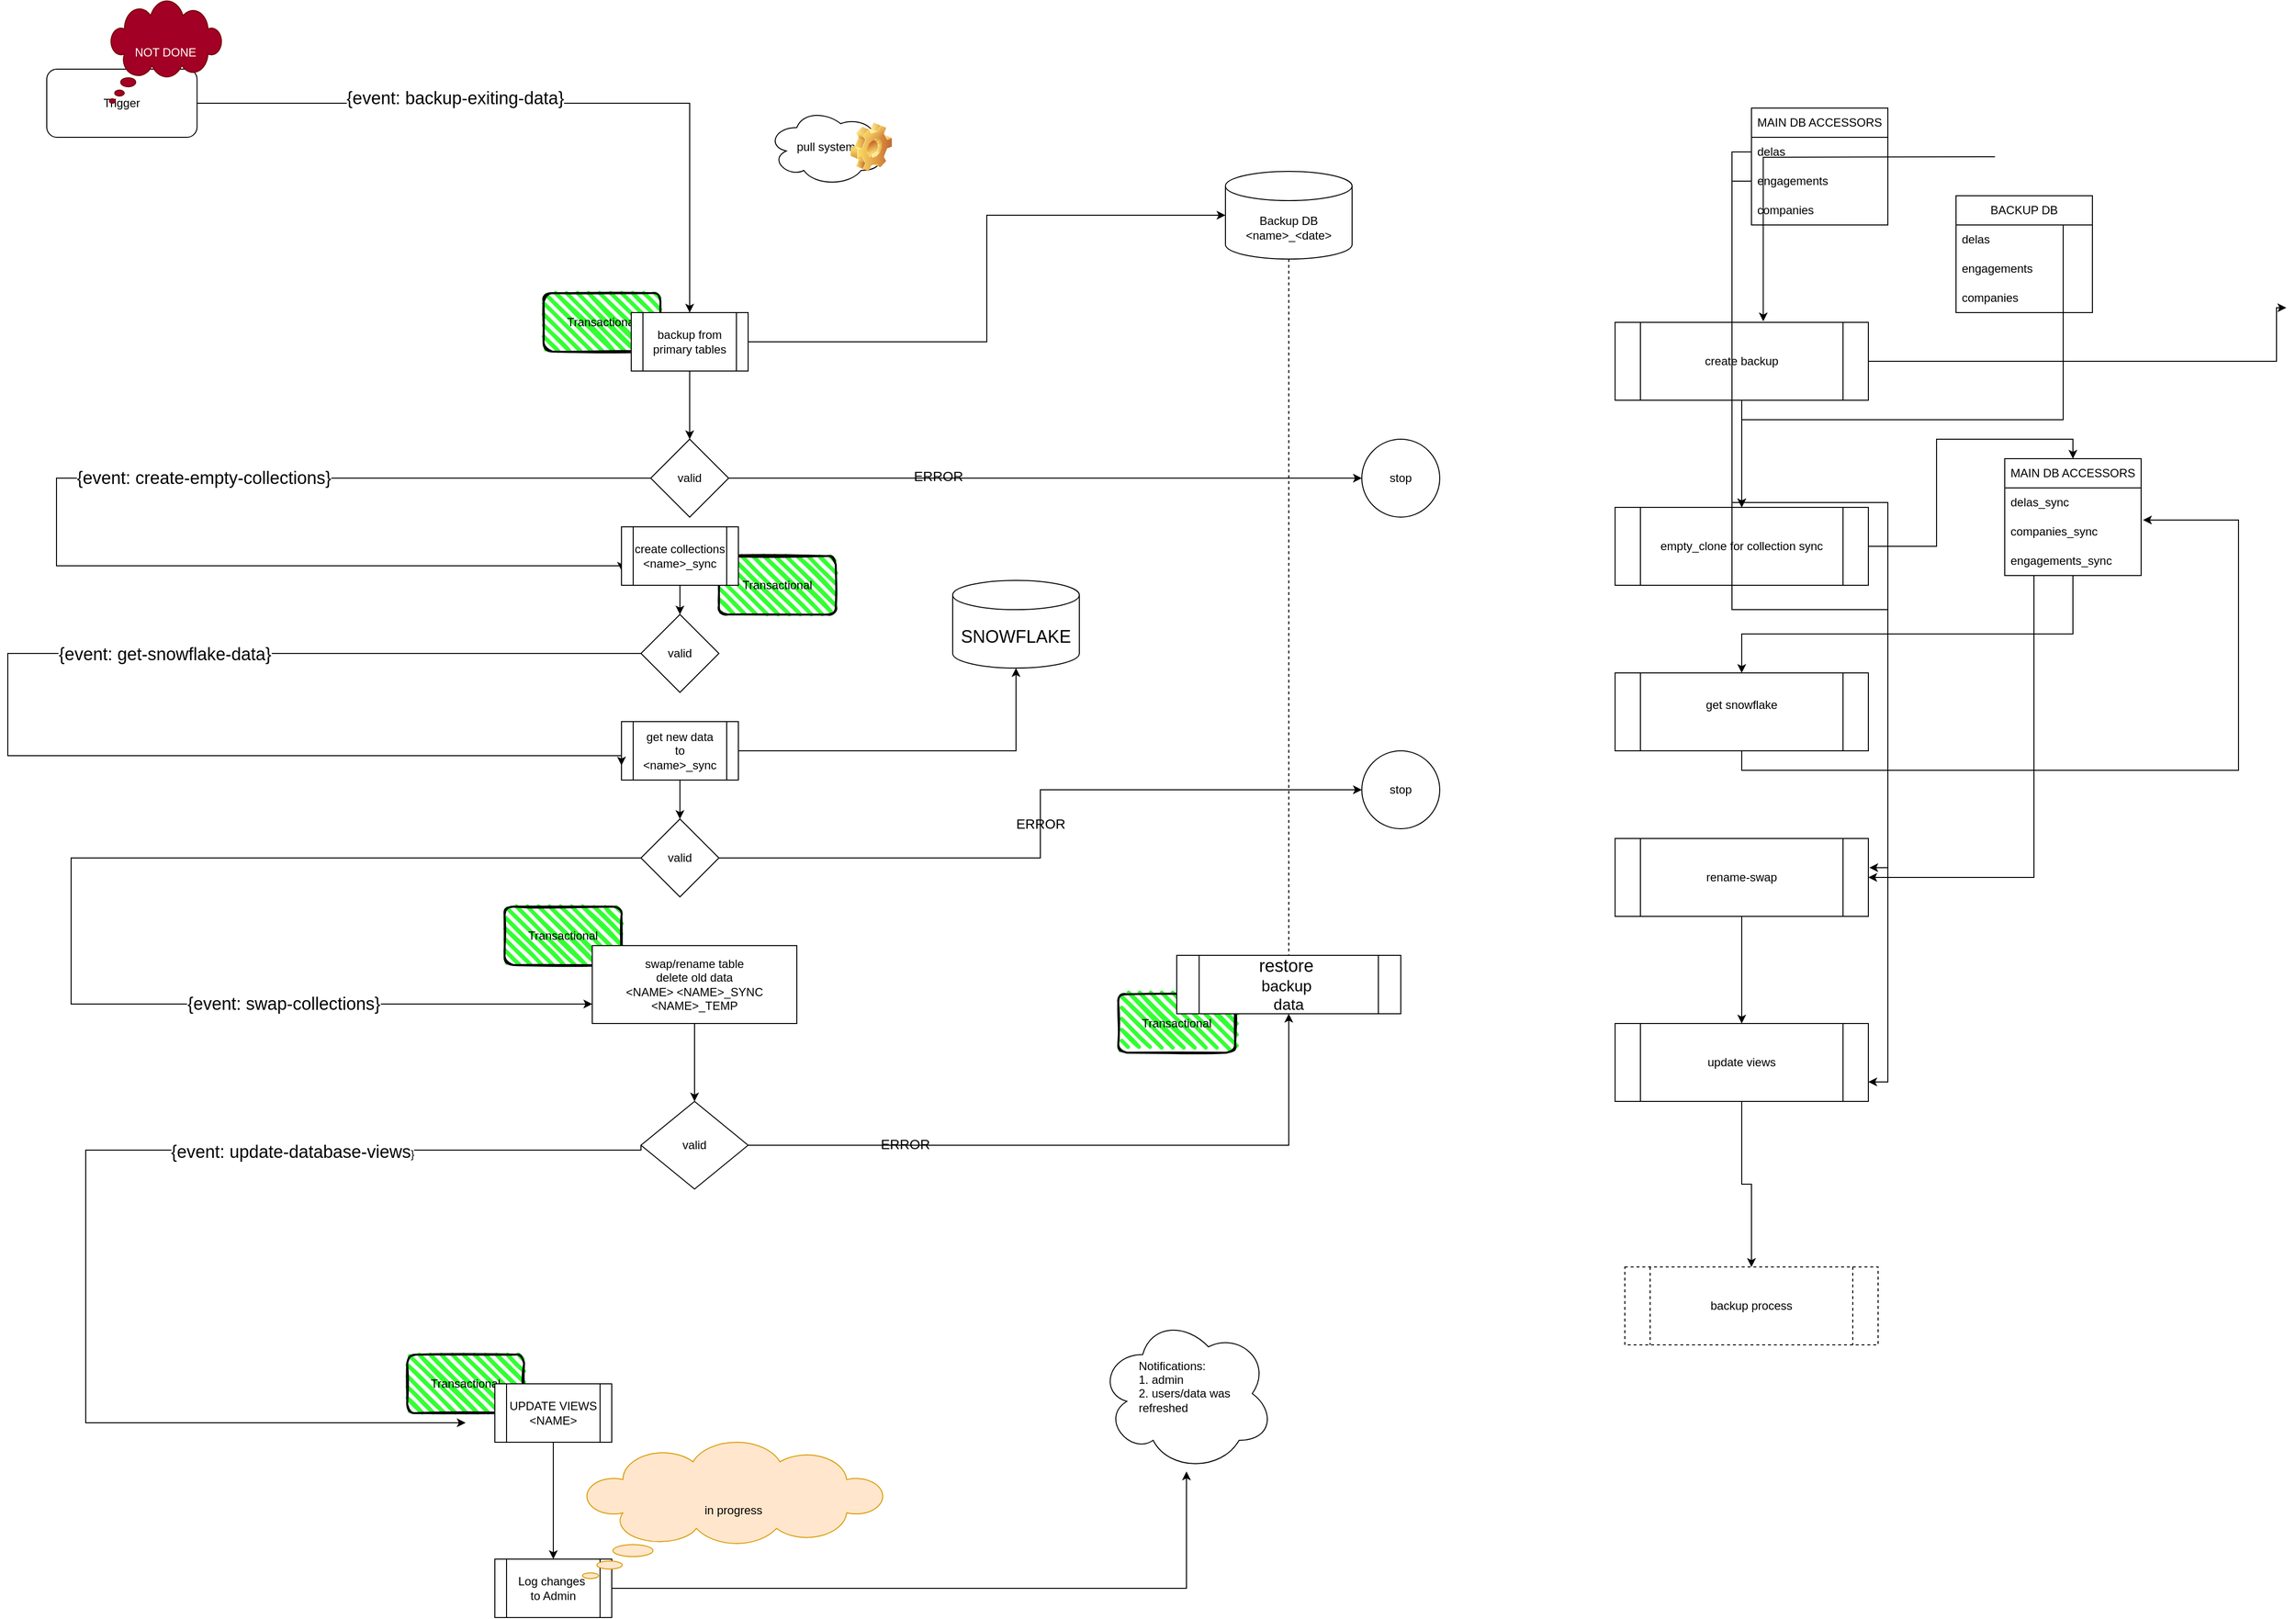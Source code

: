 <mxfile version="26.0.6">
  <diagram id="C5RBs43oDa-KdzZeNtuy" name="Page-1">
    <mxGraphModel dx="1983" dy="1226" grid="1" gridSize="10" guides="1" tooltips="1" connect="1" arrows="1" fold="1" page="0" pageScale="1" pageWidth="583" pageHeight="827" background="none" math="0" shadow="0">
      <root>
        <mxCell id="WIyWlLk6GJQsqaUBKTNV-0" />
        <mxCell id="WIyWlLk6GJQsqaUBKTNV-1" parent="WIyWlLk6GJQsqaUBKTNV-0" />
        <mxCell id="ant7kdXghotzs5DKbowG-34" value="Transactional" style="rounded=1;whiteSpace=wrap;html=1;strokeWidth=2;fillWeight=4;hachureGap=8;hachureAngle=45;fillColor=#33FF33;sketch=1;" vertex="1" parent="WIyWlLk6GJQsqaUBKTNV-1">
          <mxGeometry x="660" y="860" width="120" height="60" as="geometry" />
        </mxCell>
        <mxCell id="ant7kdXghotzs5DKbowG-30" value="Transactional" style="rounded=1;whiteSpace=wrap;html=1;strokeWidth=2;fillWeight=4;hachureGap=8;hachureAngle=45;fillColor=#33FF33;sketch=1;" vertex="1" parent="WIyWlLk6GJQsqaUBKTNV-1">
          <mxGeometry x="70" y="140" width="120" height="60" as="geometry" />
        </mxCell>
        <mxCell id="ant7kdXghotzs5DKbowG-33" value="Transactional" style="rounded=1;whiteSpace=wrap;html=1;strokeWidth=2;fillWeight=4;hachureGap=8;hachureAngle=45;fillColor=#33FF33;sketch=1;" vertex="1" parent="WIyWlLk6GJQsqaUBKTNV-1">
          <mxGeometry x="-70" y="1230" width="120" height="60" as="geometry" />
        </mxCell>
        <mxCell id="ant7kdXghotzs5DKbowG-32" value="Transactional" style="rounded=1;whiteSpace=wrap;html=1;strokeWidth=2;fillWeight=4;hachureGap=8;hachureAngle=45;fillColor=#33FF33;sketch=1;" vertex="1" parent="WIyWlLk6GJQsqaUBKTNV-1">
          <mxGeometry x="30" y="770" width="120" height="60" as="geometry" />
        </mxCell>
        <mxCell id="ZRK5j3wljSKJTThkrk0z-2" style="edgeStyle=orthogonalEdgeStyle;rounded=0;orthogonalLoop=1;jettySize=auto;html=1;entryX=0.5;entryY=0;entryDx=0;entryDy=0;labelBackgroundColor=none;fontColor=default;" parent="WIyWlLk6GJQsqaUBKTNV-1" source="ZRK5j3wljSKJTThkrk0z-0" target="ZRK5j3wljSKJTThkrk0z-3" edge="1">
          <mxGeometry relative="1" as="geometry">
            <mxPoint x="220" y="360" as="targetPoint" />
          </mxGeometry>
        </mxCell>
        <mxCell id="ZRK5j3wljSKJTThkrk0z-20" style="edgeStyle=orthogonalEdgeStyle;rounded=0;orthogonalLoop=1;jettySize=auto;html=1;entryX=0;entryY=0.5;entryDx=0;entryDy=0;entryPerimeter=0;labelBackgroundColor=none;fontColor=default;" parent="WIyWlLk6GJQsqaUBKTNV-1" source="ZRK5j3wljSKJTThkrk0z-0" target="ZRK5j3wljSKJTThkrk0z-21" edge="1">
          <mxGeometry relative="1" as="geometry">
            <mxPoint x="530" y="230" as="targetPoint" />
          </mxGeometry>
        </mxCell>
        <mxCell id="ZRK5j3wljSKJTThkrk0z-0" value="backup from primary tables" style="shape=process;whiteSpace=wrap;html=1;backgroundOutline=1;labelBackgroundColor=none;" parent="WIyWlLk6GJQsqaUBKTNV-1" vertex="1">
          <mxGeometry x="160" y="160" width="120" height="60" as="geometry" />
        </mxCell>
        <mxCell id="ZRK5j3wljSKJTThkrk0z-4" style="edgeStyle=orthogonalEdgeStyle;rounded=0;orthogonalLoop=1;jettySize=auto;html=1;entryX=0;entryY=0.5;entryDx=0;entryDy=0;labelBackgroundColor=none;fontColor=default;" parent="WIyWlLk6GJQsqaUBKTNV-1" source="ZRK5j3wljSKJTThkrk0z-3" target="ZRK5j3wljSKJTThkrk0z-5" edge="1">
          <mxGeometry relative="1" as="geometry">
            <mxPoint x="390" y="400" as="targetPoint" />
          </mxGeometry>
        </mxCell>
        <mxCell id="ZRK5j3wljSKJTThkrk0z-6" value="&lt;font style=&quot;font-size: 14px;&quot;&gt;ERROR&lt;/font&gt;" style="edgeLabel;html=1;align=center;verticalAlign=middle;resizable=0;points=[];labelBackgroundColor=none;" parent="ZRK5j3wljSKJTThkrk0z-4" vertex="1" connectable="0">
          <mxGeometry x="-0.339" y="2" relative="1" as="geometry">
            <mxPoint as="offset" />
          </mxGeometry>
        </mxCell>
        <mxCell id="ant7kdXghotzs5DKbowG-39" style="edgeStyle=orthogonalEdgeStyle;rounded=0;orthogonalLoop=1;jettySize=auto;html=1;entryX=0;entryY=0.75;entryDx=0;entryDy=0;" edge="1" parent="WIyWlLk6GJQsqaUBKTNV-1" source="ZRK5j3wljSKJTThkrk0z-3" target="ant7kdXghotzs5DKbowG-36">
          <mxGeometry relative="1" as="geometry">
            <Array as="points">
              <mxPoint x="-430" y="330" />
              <mxPoint x="-430" y="420" />
              <mxPoint x="150" y="420" />
            </Array>
          </mxGeometry>
        </mxCell>
        <mxCell id="ant7kdXghotzs5DKbowG-40" value="&lt;font style=&quot;font-size: 18px;&quot;&gt;{event: create-empty-collections}&lt;/font&gt;" style="edgeLabel;html=1;align=center;verticalAlign=middle;resizable=0;points=[];" vertex="1" connectable="0" parent="ant7kdXghotzs5DKbowG-39">
          <mxGeometry x="-0.285" relative="1" as="geometry">
            <mxPoint as="offset" />
          </mxGeometry>
        </mxCell>
        <mxCell id="ZRK5j3wljSKJTThkrk0z-3" value="valid" style="rhombus;whiteSpace=wrap;html=1;labelBackgroundColor=none;" parent="WIyWlLk6GJQsqaUBKTNV-1" vertex="1">
          <mxGeometry x="180" y="290" width="80" height="80" as="geometry" />
        </mxCell>
        <mxCell id="ZRK5j3wljSKJTThkrk0z-5" value="stop" style="ellipse;whiteSpace=wrap;html=1;aspect=fixed;labelBackgroundColor=none;" parent="WIyWlLk6GJQsqaUBKTNV-1" vertex="1">
          <mxGeometry x="910" y="290" width="80" height="80" as="geometry" />
        </mxCell>
        <mxCell id="ZRK5j3wljSKJTThkrk0z-11" value="" style="edgeStyle=orthogonalEdgeStyle;rounded=0;orthogonalLoop=1;jettySize=auto;html=1;labelBackgroundColor=none;fontColor=default;" parent="WIyWlLk6GJQsqaUBKTNV-1" edge="1">
          <mxGeometry relative="1" as="geometry">
            <mxPoint x="220" y="510" as="sourcePoint" />
          </mxGeometry>
        </mxCell>
        <mxCell id="ZRK5j3wljSKJTThkrk0z-13" value="stop" style="ellipse;whiteSpace=wrap;html=1;labelBackgroundColor=none;" parent="WIyWlLk6GJQsqaUBKTNV-1" vertex="1">
          <mxGeometry x="910" y="610" width="80" height="80" as="geometry" />
        </mxCell>
        <mxCell id="ZRK5j3wljSKJTThkrk0z-25" value="" style="edgeStyle=orthogonalEdgeStyle;rounded=0;orthogonalLoop=1;jettySize=auto;html=1;labelBackgroundColor=none;fontColor=default;" parent="WIyWlLk6GJQsqaUBKTNV-1" source="ZRK5j3wljSKJTThkrk0z-17" target="ZRK5j3wljSKJTThkrk0z-24" edge="1">
          <mxGeometry relative="1" as="geometry" />
        </mxCell>
        <mxCell id="ZRK5j3wljSKJTThkrk0z-43" style="edgeStyle=orthogonalEdgeStyle;rounded=0;orthogonalLoop=1;jettySize=auto;html=1;labelBackgroundColor=none;fontColor=default;" parent="WIyWlLk6GJQsqaUBKTNV-1" source="ZRK5j3wljSKJTThkrk0z-17" target="ZRK5j3wljSKJTThkrk0z-42" edge="1">
          <mxGeometry relative="1" as="geometry" />
        </mxCell>
        <mxCell id="ZRK5j3wljSKJTThkrk0z-17" value="get new data&lt;div&gt;to&lt;br&gt;&lt;div&gt;&amp;lt;name&amp;gt;_sync&lt;/div&gt;&lt;/div&gt;" style="shape=process;whiteSpace=wrap;html=1;backgroundOutline=1;labelBackgroundColor=none;" parent="WIyWlLk6GJQsqaUBKTNV-1" vertex="1">
          <mxGeometry x="150" y="580" width="120" height="60" as="geometry" />
        </mxCell>
        <mxCell id="ZRK5j3wljSKJTThkrk0z-29" style="edgeStyle=orthogonalEdgeStyle;rounded=0;orthogonalLoop=1;jettySize=auto;html=1;entryX=0.5;entryY=0;entryDx=0;entryDy=0;endArrow=none;endFill=0;dashed=1;labelBackgroundColor=none;fontColor=default;" parent="WIyWlLk6GJQsqaUBKTNV-1" source="ZRK5j3wljSKJTThkrk0z-21" target="ZRK5j3wljSKJTThkrk0z-27" edge="1">
          <mxGeometry relative="1" as="geometry" />
        </mxCell>
        <mxCell id="ZRK5j3wljSKJTThkrk0z-21" value="Backup DB&lt;div&gt;&amp;lt;name&amp;gt;_&amp;lt;date&amp;gt;&lt;/div&gt;" style="shape=cylinder3;whiteSpace=wrap;html=1;boundedLbl=1;backgroundOutline=1;size=15;labelBackgroundColor=none;" parent="WIyWlLk6GJQsqaUBKTNV-1" vertex="1">
          <mxGeometry x="770" y="15" width="130" height="90" as="geometry" />
        </mxCell>
        <mxCell id="ZRK5j3wljSKJTThkrk0z-26" value="&lt;font style=&quot;font-size: 14px;&quot;&gt;ERROR&lt;/font&gt;" style="edgeStyle=orthogonalEdgeStyle;rounded=0;orthogonalLoop=1;jettySize=auto;html=1;labelBackgroundColor=none;fontColor=default;" parent="WIyWlLk6GJQsqaUBKTNV-1" source="ZRK5j3wljSKJTThkrk0z-24" target="ZRK5j3wljSKJTThkrk0z-13" edge="1">
          <mxGeometry relative="1" as="geometry">
            <mxPoint x="400" y="910" as="targetPoint" />
          </mxGeometry>
        </mxCell>
        <mxCell id="ZRK5j3wljSKJTThkrk0z-24" value="valid" style="rhombus;whiteSpace=wrap;html=1;labelBackgroundColor=none;" parent="WIyWlLk6GJQsqaUBKTNV-1" vertex="1">
          <mxGeometry x="170" y="680" width="80" height="80" as="geometry" />
        </mxCell>
        <mxCell id="ZRK5j3wljSKJTThkrk0z-27" value="&lt;font style=&quot;font-size: 18px;&quot;&gt;restore&amp;nbsp;&lt;/font&gt;&lt;div&gt;&lt;font size=&quot;3&quot;&gt;backup&amp;nbsp;&lt;/font&gt;&lt;/div&gt;&lt;div&gt;&lt;font size=&quot;3&quot;&gt;data&lt;/font&gt;&lt;/div&gt;" style="shape=process;whiteSpace=wrap;html=1;backgroundOutline=1;labelBackgroundColor=none;" parent="WIyWlLk6GJQsqaUBKTNV-1" vertex="1">
          <mxGeometry x="720" y="820" width="230" height="60" as="geometry" />
        </mxCell>
        <mxCell id="ZRK5j3wljSKJTThkrk0z-28" style="edgeStyle=orthogonalEdgeStyle;rounded=0;orthogonalLoop=1;jettySize=auto;html=1;exitX=0.5;exitY=1;exitDx=0;exitDy=0;exitPerimeter=0;labelBackgroundColor=none;fontColor=default;" parent="WIyWlLk6GJQsqaUBKTNV-1" source="ZRK5j3wljSKJTThkrk0z-21" target="ZRK5j3wljSKJTThkrk0z-21" edge="1">
          <mxGeometry relative="1" as="geometry" />
        </mxCell>
        <mxCell id="ZRK5j3wljSKJTThkrk0z-39" style="edgeStyle=orthogonalEdgeStyle;rounded=0;orthogonalLoop=1;jettySize=auto;html=1;labelBackgroundColor=none;fontColor=default;" parent="WIyWlLk6GJQsqaUBKTNV-1" source="ZRK5j3wljSKJTThkrk0z-31" target="ZRK5j3wljSKJTThkrk0z-38" edge="1">
          <mxGeometry relative="1" as="geometry" />
        </mxCell>
        <mxCell id="ZRK5j3wljSKJTThkrk0z-31" value="Log changes&amp;nbsp;&lt;div&gt;to Admin&lt;/div&gt;" style="shape=process;whiteSpace=wrap;html=1;backgroundOutline=1;labelBackgroundColor=none;" parent="WIyWlLk6GJQsqaUBKTNV-1" vertex="1">
          <mxGeometry x="20" y="1440" width="120" height="60" as="geometry" />
        </mxCell>
        <mxCell id="ZRK5j3wljSKJTThkrk0z-34" style="edgeStyle=orthogonalEdgeStyle;rounded=0;orthogonalLoop=1;jettySize=auto;html=1;entryX=0.5;entryY=0;entryDx=0;entryDy=0;labelBackgroundColor=none;fontColor=default;" parent="WIyWlLk6GJQsqaUBKTNV-1" source="ZRK5j3wljSKJTThkrk0z-33" target="ZRK5j3wljSKJTThkrk0z-31" edge="1">
          <mxGeometry relative="1" as="geometry" />
        </mxCell>
        <mxCell id="ZRK5j3wljSKJTThkrk0z-33" value="UPDATE VIEWS&lt;div&gt;&amp;lt;NAME&amp;gt;&lt;/div&gt;" style="shape=process;whiteSpace=wrap;html=1;backgroundOutline=1;labelBackgroundColor=none;" parent="WIyWlLk6GJQsqaUBKTNV-1" vertex="1">
          <mxGeometry x="20" y="1260" width="120" height="60" as="geometry" />
        </mxCell>
        <mxCell id="ZRK5j3wljSKJTThkrk0z-38" value="&lt;blockquote style=&quot;margin: 0 0 0 40px; border: none; padding: 0px;&quot;&gt;&lt;div style=&quot;text-align: left;&quot;&gt;Notifications:&lt;/div&gt;&lt;div style=&quot;text-align: left;&quot;&gt;1. admin&lt;/div&gt;&lt;div style=&quot;text-align: left;&quot;&gt;2. users/data was refreshed&lt;/div&gt;&lt;/blockquote&gt;&lt;div&gt;&lt;br&gt;&lt;/div&gt;" style="ellipse;shape=cloud;whiteSpace=wrap;html=1;labelBackgroundColor=none;" parent="WIyWlLk6GJQsqaUBKTNV-1" vertex="1">
          <mxGeometry x="640" y="1190" width="180" height="160" as="geometry" />
        </mxCell>
        <mxCell id="ZRK5j3wljSKJTThkrk0z-42" value="&lt;font style=&quot;font-size: 18px;&quot;&gt;SNOWFLAKE&lt;/font&gt;" style="shape=cylinder3;whiteSpace=wrap;html=1;boundedLbl=1;backgroundOutline=1;size=15;labelBackgroundColor=none;" parent="WIyWlLk6GJQsqaUBKTNV-1" vertex="1">
          <mxGeometry x="490" y="435" width="130" height="90" as="geometry" />
        </mxCell>
        <mxCell id="ZRK5j3wljSKJTThkrk0z-45" value="pull system" style="ellipse;shape=cloud;whiteSpace=wrap;html=1;labelBackgroundColor=none;" parent="WIyWlLk6GJQsqaUBKTNV-1" vertex="1">
          <mxGeometry x="300" y="-50" width="120" height="80" as="geometry" />
        </mxCell>
        <mxCell id="ZRK5j3wljSKJTThkrk0z-44" value="" style="shape=image;html=1;verticalLabelPosition=bottom;verticalAlign=top;imageAspect=1;aspect=fixed;image=img/clipart/Gear_128x128.png;labelBackgroundColor=none;" parent="WIyWlLk6GJQsqaUBKTNV-1" vertex="1">
          <mxGeometry x="385" y="-35" width="42.62" height="50" as="geometry" />
        </mxCell>
        <mxCell id="ZRK5j3wljSKJTThkrk0z-54" value="" style="edgeStyle=orthogonalEdgeStyle;rounded=0;orthogonalLoop=1;jettySize=auto;html=1;labelBackgroundColor=none;fontColor=default;" parent="WIyWlLk6GJQsqaUBKTNV-1" source="ZRK5j3wljSKJTThkrk0z-50" target="ZRK5j3wljSKJTThkrk0z-53" edge="1">
          <mxGeometry relative="1" as="geometry" />
        </mxCell>
        <mxCell id="ZRK5j3wljSKJTThkrk0z-50" value="swap/rename table&lt;div&gt;delete old data&lt;/div&gt;&lt;div&gt;&amp;lt;NAME&amp;gt; &amp;lt;NAME&amp;gt;_SYNC &amp;lt;NAME&amp;gt;_TEMP&lt;/div&gt;" style="whiteSpace=wrap;html=1;labelBackgroundColor=none;" parent="WIyWlLk6GJQsqaUBKTNV-1" vertex="1">
          <mxGeometry x="120" y="810" width="210" height="80" as="geometry" />
        </mxCell>
        <mxCell id="ZRK5j3wljSKJTThkrk0z-55" style="edgeStyle=orthogonalEdgeStyle;rounded=0;orthogonalLoop=1;jettySize=auto;html=1;entryX=0.5;entryY=1;entryDx=0;entryDy=0;labelBackgroundColor=none;fontColor=default;" parent="WIyWlLk6GJQsqaUBKTNV-1" source="ZRK5j3wljSKJTThkrk0z-53" target="ZRK5j3wljSKJTThkrk0z-27" edge="1">
          <mxGeometry relative="1" as="geometry" />
        </mxCell>
        <mxCell id="ZRK5j3wljSKJTThkrk0z-57" value="&lt;font style=&quot;font-size: 14px;&quot;&gt;ERROR&lt;/font&gt;" style="edgeLabel;html=1;align=center;verticalAlign=middle;resizable=0;points=[];labelBackgroundColor=none;" parent="ZRK5j3wljSKJTThkrk0z-55" vertex="1" connectable="0">
          <mxGeometry x="-0.535" y="1" relative="1" as="geometry">
            <mxPoint as="offset" />
          </mxGeometry>
        </mxCell>
        <mxCell id="ant7kdXghotzs5DKbowG-27" style="edgeStyle=orthogonalEdgeStyle;rounded=0;orthogonalLoop=1;jettySize=auto;html=1;exitX=0;exitY=0.5;exitDx=0;exitDy=0;" edge="1" parent="WIyWlLk6GJQsqaUBKTNV-1" source="ZRK5j3wljSKJTThkrk0z-53">
          <mxGeometry relative="1" as="geometry">
            <mxPoint x="150" y="1020" as="sourcePoint" />
            <mxPoint x="-10" y="1300" as="targetPoint" />
            <Array as="points">
              <mxPoint x="-400" y="1020" />
              <mxPoint x="-400" y="1300" />
            </Array>
          </mxGeometry>
        </mxCell>
        <mxCell id="ant7kdXghotzs5DKbowG-28" value="&lt;font style=&quot;font-size: 18px;&quot;&gt;{event: update-database-views&lt;/font&gt;}" style="edgeLabel;html=1;align=center;verticalAlign=middle;resizable=0;points=[];" vertex="1" connectable="0" parent="ant7kdXghotzs5DKbowG-27">
          <mxGeometry x="-0.416" y="2" relative="1" as="geometry">
            <mxPoint as="offset" />
          </mxGeometry>
        </mxCell>
        <mxCell id="ZRK5j3wljSKJTThkrk0z-53" value="valid" style="rhombus;whiteSpace=wrap;html=1;labelBackgroundColor=none;" parent="WIyWlLk6GJQsqaUBKTNV-1" vertex="1">
          <mxGeometry x="170" y="970" width="110" height="90" as="geometry" />
        </mxCell>
        <mxCell id="C-GdJFwpa_Lm7cTs0JsF-9" value="in progress" style="whiteSpace=wrap;html=1;shape=mxgraph.basic.cloud_callout;fillColor=#ffe6cc;strokeColor=#d79b00;" parent="WIyWlLk6GJQsqaUBKTNV-1" vertex="1">
          <mxGeometry x="110" y="1320" width="310" height="140" as="geometry" />
        </mxCell>
        <mxCell id="SlLGlt2KNf9iwWMNFsrn-13" style="edgeStyle=orthogonalEdgeStyle;rounded=0;orthogonalLoop=1;jettySize=auto;html=1;" parent="WIyWlLk6GJQsqaUBKTNV-1" source="SlLGlt2KNf9iwWMNFsrn-2" target="SlLGlt2KNf9iwWMNFsrn-8" edge="1">
          <mxGeometry relative="1" as="geometry" />
        </mxCell>
        <mxCell id="SlLGlt2KNf9iwWMNFsrn-2" value="create backup" style="shape=process;whiteSpace=wrap;html=1;backgroundOutline=1;" parent="WIyWlLk6GJQsqaUBKTNV-1" vertex="1">
          <mxGeometry x="1170" y="170" width="260" height="80" as="geometry" />
        </mxCell>
        <mxCell id="SlLGlt2KNf9iwWMNFsrn-39" style="edgeStyle=orthogonalEdgeStyle;rounded=0;orthogonalLoop=1;jettySize=auto;html=1;" parent="WIyWlLk6GJQsqaUBKTNV-1" target="SlLGlt2KNf9iwWMNFsrn-8" edge="1">
          <mxGeometry relative="1" as="geometry">
            <Array as="points">
              <mxPoint x="1630" y="270" />
              <mxPoint x="1300" y="270" />
            </Array>
            <mxPoint x="1630" y="60" as="sourcePoint" />
          </mxGeometry>
        </mxCell>
        <mxCell id="SlLGlt2KNf9iwWMNFsrn-3" value="MAIN DB ACCESSORS" style="swimlane;fontStyle=0;childLayout=stackLayout;horizontal=1;startSize=30;horizontalStack=0;resizeParent=1;resizeParentMax=0;resizeLast=0;collapsible=1;marginBottom=0;whiteSpace=wrap;html=1;" parent="WIyWlLk6GJQsqaUBKTNV-1" vertex="1">
          <mxGeometry x="1310" y="-50" width="140" height="120" as="geometry" />
        </mxCell>
        <mxCell id="SlLGlt2KNf9iwWMNFsrn-4" value="delas" style="text;strokeColor=none;fillColor=none;align=left;verticalAlign=middle;spacingLeft=4;spacingRight=4;overflow=hidden;points=[[0,0.5],[1,0.5]];portConstraint=eastwest;rotatable=0;whiteSpace=wrap;html=1;" parent="SlLGlt2KNf9iwWMNFsrn-3" vertex="1">
          <mxGeometry y="30" width="140" height="30" as="geometry" />
        </mxCell>
        <mxCell id="SlLGlt2KNf9iwWMNFsrn-5" value="engagements" style="text;strokeColor=none;fillColor=none;align=left;verticalAlign=middle;spacingLeft=4;spacingRight=4;overflow=hidden;points=[[0,0.5],[1,0.5]];portConstraint=eastwest;rotatable=0;whiteSpace=wrap;html=1;" parent="SlLGlt2KNf9iwWMNFsrn-3" vertex="1">
          <mxGeometry y="60" width="140" height="30" as="geometry" />
        </mxCell>
        <mxCell id="SlLGlt2KNf9iwWMNFsrn-6" value="companies" style="text;strokeColor=none;fillColor=none;align=left;verticalAlign=middle;spacingLeft=4;spacingRight=4;overflow=hidden;points=[[0,0.5],[1,0.5]];portConstraint=eastwest;rotatable=0;whiteSpace=wrap;html=1;" parent="SlLGlt2KNf9iwWMNFsrn-3" vertex="1">
          <mxGeometry y="90" width="140" height="30" as="geometry" />
        </mxCell>
        <mxCell id="SlLGlt2KNf9iwWMNFsrn-7" style="edgeStyle=orthogonalEdgeStyle;rounded=0;orthogonalLoop=1;jettySize=auto;html=1;entryX=0.585;entryY=-0.012;entryDx=0;entryDy=0;entryPerimeter=0;" parent="WIyWlLk6GJQsqaUBKTNV-1" target="SlLGlt2KNf9iwWMNFsrn-2" edge="1">
          <mxGeometry relative="1" as="geometry">
            <mxPoint x="1560" as="sourcePoint" />
          </mxGeometry>
        </mxCell>
        <mxCell id="SlLGlt2KNf9iwWMNFsrn-14" style="edgeStyle=orthogonalEdgeStyle;rounded=0;orthogonalLoop=1;jettySize=auto;html=1;entryX=0.5;entryY=0;entryDx=0;entryDy=0;" parent="WIyWlLk6GJQsqaUBKTNV-1" source="SlLGlt2KNf9iwWMNFsrn-8" target="SlLGlt2KNf9iwWMNFsrn-9" edge="1">
          <mxGeometry relative="1" as="geometry" />
        </mxCell>
        <mxCell id="SlLGlt2KNf9iwWMNFsrn-8" value="empty_clone for collection sync" style="shape=process;whiteSpace=wrap;html=1;backgroundOutline=1;" parent="WIyWlLk6GJQsqaUBKTNV-1" vertex="1">
          <mxGeometry x="1170" y="360" width="260" height="80" as="geometry" />
        </mxCell>
        <mxCell id="SlLGlt2KNf9iwWMNFsrn-17" style="edgeStyle=orthogonalEdgeStyle;rounded=0;orthogonalLoop=1;jettySize=auto;html=1;entryX=0.5;entryY=0;entryDx=0;entryDy=0;" parent="WIyWlLk6GJQsqaUBKTNV-1" source="SlLGlt2KNf9iwWMNFsrn-9" target="SlLGlt2KNf9iwWMNFsrn-15" edge="1">
          <mxGeometry relative="1" as="geometry">
            <Array as="points">
              <mxPoint x="1640" y="490" />
              <mxPoint x="1300" y="490" />
            </Array>
          </mxGeometry>
        </mxCell>
        <mxCell id="SlLGlt2KNf9iwWMNFsrn-9" value="MAIN DB ACCESSORS" style="swimlane;fontStyle=0;childLayout=stackLayout;horizontal=1;startSize=30;horizontalStack=0;resizeParent=1;resizeParentMax=0;resizeLast=0;collapsible=1;marginBottom=0;whiteSpace=wrap;html=1;" parent="WIyWlLk6GJQsqaUBKTNV-1" vertex="1">
          <mxGeometry x="1570" y="310" width="140" height="120" as="geometry" />
        </mxCell>
        <mxCell id="SlLGlt2KNf9iwWMNFsrn-10" value="delas_sync" style="text;strokeColor=none;fillColor=none;align=left;verticalAlign=middle;spacingLeft=4;spacingRight=4;overflow=hidden;points=[[0,0.5],[1,0.5]];portConstraint=eastwest;rotatable=0;whiteSpace=wrap;html=1;" parent="SlLGlt2KNf9iwWMNFsrn-9" vertex="1">
          <mxGeometry y="30" width="140" height="30" as="geometry" />
        </mxCell>
        <mxCell id="SlLGlt2KNf9iwWMNFsrn-12" value="companies_sync" style="text;strokeColor=none;fillColor=none;align=left;verticalAlign=middle;spacingLeft=4;spacingRight=4;overflow=hidden;points=[[0,0.5],[1,0.5]];portConstraint=eastwest;rotatable=0;whiteSpace=wrap;html=1;" parent="SlLGlt2KNf9iwWMNFsrn-9" vertex="1">
          <mxGeometry y="60" width="140" height="30" as="geometry" />
        </mxCell>
        <mxCell id="SlLGlt2KNf9iwWMNFsrn-11" value="engagements_sync" style="text;strokeColor=none;fillColor=none;align=left;verticalAlign=middle;spacingLeft=4;spacingRight=4;overflow=hidden;points=[[0,0.5],[1,0.5]];portConstraint=eastwest;rotatable=0;whiteSpace=wrap;html=1;" parent="SlLGlt2KNf9iwWMNFsrn-9" vertex="1">
          <mxGeometry y="90" width="140" height="30" as="geometry" />
        </mxCell>
        <mxCell id="SlLGlt2KNf9iwWMNFsrn-28" style="edgeStyle=orthogonalEdgeStyle;rounded=0;orthogonalLoop=1;jettySize=auto;html=1;entryX=1.014;entryY=0.1;entryDx=0;entryDy=0;exitX=0.5;exitY=1;exitDx=0;exitDy=0;entryPerimeter=0;" parent="WIyWlLk6GJQsqaUBKTNV-1" source="SlLGlt2KNf9iwWMNFsrn-15" target="SlLGlt2KNf9iwWMNFsrn-12" edge="1">
          <mxGeometry relative="1" as="geometry">
            <mxPoint x="1380" y="640" as="sourcePoint" />
            <mxPoint x="1790" y="465" as="targetPoint" />
            <Array as="points">
              <mxPoint x="1300" y="630" />
              <mxPoint x="1810" y="630" />
              <mxPoint x="1810" y="373" />
            </Array>
          </mxGeometry>
        </mxCell>
        <mxCell id="SlLGlt2KNf9iwWMNFsrn-15" value="get snowflake&lt;div&gt;&lt;br&gt;&lt;/div&gt;" style="shape=process;whiteSpace=wrap;html=1;backgroundOutline=1;" parent="WIyWlLk6GJQsqaUBKTNV-1" vertex="1">
          <mxGeometry x="1170" y="530" width="260" height="80" as="geometry" />
        </mxCell>
        <mxCell id="SlLGlt2KNf9iwWMNFsrn-38" style="edgeStyle=orthogonalEdgeStyle;rounded=0;orthogonalLoop=1;jettySize=auto;html=1;entryX=0.5;entryY=0;entryDx=0;entryDy=0;" parent="WIyWlLk6GJQsqaUBKTNV-1" source="SlLGlt2KNf9iwWMNFsrn-22" target="SlLGlt2KNf9iwWMNFsrn-32" edge="1">
          <mxGeometry relative="1" as="geometry" />
        </mxCell>
        <mxCell id="SlLGlt2KNf9iwWMNFsrn-22" value="&lt;div&gt;rename-swap&lt;/div&gt;" style="shape=process;whiteSpace=wrap;html=1;backgroundOutline=1;" parent="WIyWlLk6GJQsqaUBKTNV-1" vertex="1">
          <mxGeometry x="1170" y="700" width="260" height="80" as="geometry" />
        </mxCell>
        <mxCell id="SlLGlt2KNf9iwWMNFsrn-23" value="BACKUP DB" style="swimlane;fontStyle=0;childLayout=stackLayout;horizontal=1;startSize=30;horizontalStack=0;resizeParent=1;resizeParentMax=0;resizeLast=0;collapsible=1;marginBottom=0;whiteSpace=wrap;html=1;" parent="WIyWlLk6GJQsqaUBKTNV-1" vertex="1">
          <mxGeometry x="1520" y="40" width="140" height="120" as="geometry" />
        </mxCell>
        <mxCell id="SlLGlt2KNf9iwWMNFsrn-24" value="delas" style="text;strokeColor=none;fillColor=none;align=left;verticalAlign=middle;spacingLeft=4;spacingRight=4;overflow=hidden;points=[[0,0.5],[1,0.5]];portConstraint=eastwest;rotatable=0;whiteSpace=wrap;html=1;" parent="SlLGlt2KNf9iwWMNFsrn-23" vertex="1">
          <mxGeometry y="30" width="140" height="30" as="geometry" />
        </mxCell>
        <mxCell id="SlLGlt2KNf9iwWMNFsrn-25" value="engagements" style="text;strokeColor=none;fillColor=none;align=left;verticalAlign=middle;spacingLeft=4;spacingRight=4;overflow=hidden;points=[[0,0.5],[1,0.5]];portConstraint=eastwest;rotatable=0;whiteSpace=wrap;html=1;" parent="SlLGlt2KNf9iwWMNFsrn-23" vertex="1">
          <mxGeometry y="60" width="140" height="30" as="geometry" />
        </mxCell>
        <mxCell id="SlLGlt2KNf9iwWMNFsrn-26" value="companies" style="text;strokeColor=none;fillColor=none;align=left;verticalAlign=middle;spacingLeft=4;spacingRight=4;overflow=hidden;points=[[0,0.5],[1,0.5]];portConstraint=eastwest;rotatable=0;whiteSpace=wrap;html=1;" parent="SlLGlt2KNf9iwWMNFsrn-23" vertex="1">
          <mxGeometry y="90" width="140" height="30" as="geometry" />
        </mxCell>
        <mxCell id="SlLGlt2KNf9iwWMNFsrn-27" style="edgeStyle=orthogonalEdgeStyle;rounded=0;orthogonalLoop=1;jettySize=auto;html=1;entryX=0.636;entryY=1.167;entryDx=0;entryDy=0;entryPerimeter=0;" parent="WIyWlLk6GJQsqaUBKTNV-1" source="SlLGlt2KNf9iwWMNFsrn-2" edge="1">
          <mxGeometry relative="1" as="geometry">
            <Array as="points">
              <mxPoint x="1849" y="210" />
            </Array>
            <mxPoint x="1859.04" y="155.01" as="targetPoint" />
          </mxGeometry>
        </mxCell>
        <mxCell id="SlLGlt2KNf9iwWMNFsrn-29" style="edgeStyle=orthogonalEdgeStyle;rounded=0;orthogonalLoop=1;jettySize=auto;html=1;" parent="WIyWlLk6GJQsqaUBKTNV-1" source="SlLGlt2KNf9iwWMNFsrn-11" target="SlLGlt2KNf9iwWMNFsrn-22" edge="1">
          <mxGeometry relative="1" as="geometry">
            <Array as="points">
              <mxPoint x="1600" y="740" />
            </Array>
          </mxGeometry>
        </mxCell>
        <mxCell id="SlLGlt2KNf9iwWMNFsrn-30" style="edgeStyle=orthogonalEdgeStyle;rounded=0;orthogonalLoop=1;jettySize=auto;html=1;entryX=1.004;entryY=0.375;entryDx=0;entryDy=0;entryPerimeter=0;" parent="WIyWlLk6GJQsqaUBKTNV-1" source="SlLGlt2KNf9iwWMNFsrn-4" target="SlLGlt2KNf9iwWMNFsrn-22" edge="1">
          <mxGeometry relative="1" as="geometry" />
        </mxCell>
        <mxCell id="SlLGlt2KNf9iwWMNFsrn-33" style="edgeStyle=orthogonalEdgeStyle;rounded=0;orthogonalLoop=1;jettySize=auto;html=1;" parent="WIyWlLk6GJQsqaUBKTNV-1" source="SlLGlt2KNf9iwWMNFsrn-32" edge="1">
          <mxGeometry relative="1" as="geometry">
            <mxPoint x="1300" y="950" as="targetPoint" />
          </mxGeometry>
        </mxCell>
        <mxCell id="SlLGlt2KNf9iwWMNFsrn-37" style="edgeStyle=orthogonalEdgeStyle;rounded=0;orthogonalLoop=1;jettySize=auto;html=1;entryX=0.5;entryY=0;entryDx=0;entryDy=0;" parent="WIyWlLk6GJQsqaUBKTNV-1" source="SlLGlt2KNf9iwWMNFsrn-32" target="SlLGlt2KNf9iwWMNFsrn-35" edge="1">
          <mxGeometry relative="1" as="geometry" />
        </mxCell>
        <mxCell id="SlLGlt2KNf9iwWMNFsrn-32" value="&lt;div&gt;update views&lt;/div&gt;" style="shape=process;whiteSpace=wrap;html=1;backgroundOutline=1;" parent="WIyWlLk6GJQsqaUBKTNV-1" vertex="1">
          <mxGeometry x="1170" y="890" width="260" height="80" as="geometry" />
        </mxCell>
        <mxCell id="SlLGlt2KNf9iwWMNFsrn-34" style="edgeStyle=orthogonalEdgeStyle;rounded=0;orthogonalLoop=1;jettySize=auto;html=1;entryX=1;entryY=0.75;entryDx=0;entryDy=0;" parent="WIyWlLk6GJQsqaUBKTNV-1" source="SlLGlt2KNf9iwWMNFsrn-5" target="SlLGlt2KNf9iwWMNFsrn-32" edge="1">
          <mxGeometry relative="1" as="geometry" />
        </mxCell>
        <mxCell id="SlLGlt2KNf9iwWMNFsrn-35" value="&lt;div&gt;backup process&lt;/div&gt;" style="shape=process;whiteSpace=wrap;html=1;backgroundOutline=1;dashed=1;" parent="WIyWlLk6GJQsqaUBKTNV-1" vertex="1">
          <mxGeometry x="1180" y="1140" width="260" height="80" as="geometry" />
        </mxCell>
        <mxCell id="ant7kdXghotzs5DKbowG-17" style="edgeStyle=orthogonalEdgeStyle;rounded=0;orthogonalLoop=1;jettySize=auto;html=1;exitX=1;exitY=0.5;exitDx=0;exitDy=0;" edge="1" parent="WIyWlLk6GJQsqaUBKTNV-1" source="WIyWlLk6GJQsqaUBKTNV-3" target="ZRK5j3wljSKJTThkrk0z-0">
          <mxGeometry relative="1" as="geometry">
            <mxPoint x="-280" y="195" as="sourcePoint" />
          </mxGeometry>
        </mxCell>
        <mxCell id="ant7kdXghotzs5DKbowG-18" value="&lt;font style=&quot;font-size: 18px;&quot;&gt;{event: backup-exiting-data}&lt;/font&gt;" style="edgeLabel;html=1;align=center;verticalAlign=middle;resizable=0;points=[];" vertex="1" connectable="0" parent="ant7kdXghotzs5DKbowG-17">
          <mxGeometry x="-0.462" y="-2" relative="1" as="geometry">
            <mxPoint x="70" y="-7" as="offset" />
          </mxGeometry>
        </mxCell>
        <mxCell id="ant7kdXghotzs5DKbowG-15" value="" style="group" vertex="1" connectable="0" parent="WIyWlLk6GJQsqaUBKTNV-1">
          <mxGeometry x="-440" y="-160" width="180" height="140" as="geometry" />
        </mxCell>
        <mxCell id="WIyWlLk6GJQsqaUBKTNV-3" value="Trigger" style="rounded=1;whiteSpace=wrap;html=1;fontSize=12;glass=0;strokeWidth=1;shadow=0;labelBackgroundColor=none;" parent="ant7kdXghotzs5DKbowG-15" vertex="1">
          <mxGeometry y="70" width="154.286" height="70" as="geometry" />
        </mxCell>
        <mxCell id="C-GdJFwpa_Lm7cTs0JsF-0" value="NOT DONE" style="whiteSpace=wrap;html=1;shape=mxgraph.basic.cloud_callout;fillColor=#a20025;fontColor=#ffffff;strokeColor=#6F0000;" parent="ant7kdXghotzs5DKbowG-15" vertex="1">
          <mxGeometry x="64.286" width="115.714" height="105" as="geometry" />
        </mxCell>
        <mxCell id="ant7kdXghotzs5DKbowG-22" style="edgeStyle=orthogonalEdgeStyle;rounded=0;orthogonalLoop=1;jettySize=auto;html=1;exitX=0;exitY=0.5;exitDx=0;exitDy=0;" edge="1" parent="WIyWlLk6GJQsqaUBKTNV-1" source="ZRK5j3wljSKJTThkrk0z-24" target="ZRK5j3wljSKJTThkrk0z-50">
          <mxGeometry relative="1" as="geometry">
            <mxPoint x="115" y="685.48" as="sourcePoint" />
            <mxPoint x="110" y="790" as="targetPoint" />
            <Array as="points">
              <mxPoint x="-415" y="720" />
              <mxPoint x="-415" y="870" />
            </Array>
          </mxGeometry>
        </mxCell>
        <mxCell id="ant7kdXghotzs5DKbowG-23" value="&lt;font style=&quot;font-size: 18px;&quot;&gt;{event: swap-collections}&lt;/font&gt;" style="edgeLabel;html=1;align=center;verticalAlign=middle;resizable=0;points=[];" vertex="1" connectable="0" parent="ant7kdXghotzs5DKbowG-22">
          <mxGeometry x="0.5" relative="1" as="geometry">
            <mxPoint as="offset" />
          </mxGeometry>
        </mxCell>
        <mxCell id="ant7kdXghotzs5DKbowG-38" value="Transactional" style="rounded=1;whiteSpace=wrap;html=1;strokeWidth=2;fillWeight=4;hachureGap=8;hachureAngle=45;fillColor=#33FF33;sketch=1;" vertex="1" parent="WIyWlLk6GJQsqaUBKTNV-1">
          <mxGeometry x="250" y="410" width="120" height="60" as="geometry" />
        </mxCell>
        <mxCell id="ant7kdXghotzs5DKbowG-45" style="edgeStyle=orthogonalEdgeStyle;rounded=0;orthogonalLoop=1;jettySize=auto;html=1;entryX=0.5;entryY=0;entryDx=0;entryDy=0;" edge="1" parent="WIyWlLk6GJQsqaUBKTNV-1" source="ant7kdXghotzs5DKbowG-36" target="ant7kdXghotzs5DKbowG-47">
          <mxGeometry relative="1" as="geometry">
            <mxPoint x="210" y="500" as="targetPoint" />
            <Array as="points">
              <mxPoint x="210" y="470" />
            </Array>
          </mxGeometry>
        </mxCell>
        <mxCell id="ant7kdXghotzs5DKbowG-36" value="&lt;div&gt;create collections&lt;br&gt;&lt;div&gt;&amp;lt;name&amp;gt;_sync&lt;/div&gt;&lt;/div&gt;" style="shape=process;whiteSpace=wrap;html=1;backgroundOutline=1;labelBackgroundColor=none;" vertex="1" parent="WIyWlLk6GJQsqaUBKTNV-1">
          <mxGeometry x="150" y="380" width="120" height="60" as="geometry" />
        </mxCell>
        <mxCell id="ant7kdXghotzs5DKbowG-48" style="edgeStyle=orthogonalEdgeStyle;rounded=0;orthogonalLoop=1;jettySize=auto;html=1;entryX=0;entryY=0.75;entryDx=0;entryDy=0;exitX=0;exitY=0.5;exitDx=0;exitDy=0;" edge="1" parent="WIyWlLk6GJQsqaUBKTNV-1" source="ant7kdXghotzs5DKbowG-47" target="ZRK5j3wljSKJTThkrk0z-17">
          <mxGeometry relative="1" as="geometry">
            <mxPoint x="-370" y="580" as="sourcePoint" />
            <Array as="points">
              <mxPoint x="-480" y="510" />
              <mxPoint x="-480" y="615" />
            </Array>
          </mxGeometry>
        </mxCell>
        <mxCell id="ant7kdXghotzs5DKbowG-51" value="&lt;font style=&quot;font-size: 18px;&quot;&gt;{event: get-snowflake-data}&lt;/font&gt;" style="edgeLabel;html=1;align=center;verticalAlign=middle;resizable=0;points=[];" vertex="1" connectable="0" parent="ant7kdXghotzs5DKbowG-48">
          <mxGeometry x="-0.298" y="1" relative="1" as="geometry">
            <mxPoint as="offset" />
          </mxGeometry>
        </mxCell>
        <mxCell id="ant7kdXghotzs5DKbowG-47" value="valid" style="rhombus;whiteSpace=wrap;html=1;labelBackgroundColor=none;" vertex="1" parent="WIyWlLk6GJQsqaUBKTNV-1">
          <mxGeometry x="170" y="470" width="80" height="80" as="geometry" />
        </mxCell>
      </root>
    </mxGraphModel>
  </diagram>
</mxfile>
